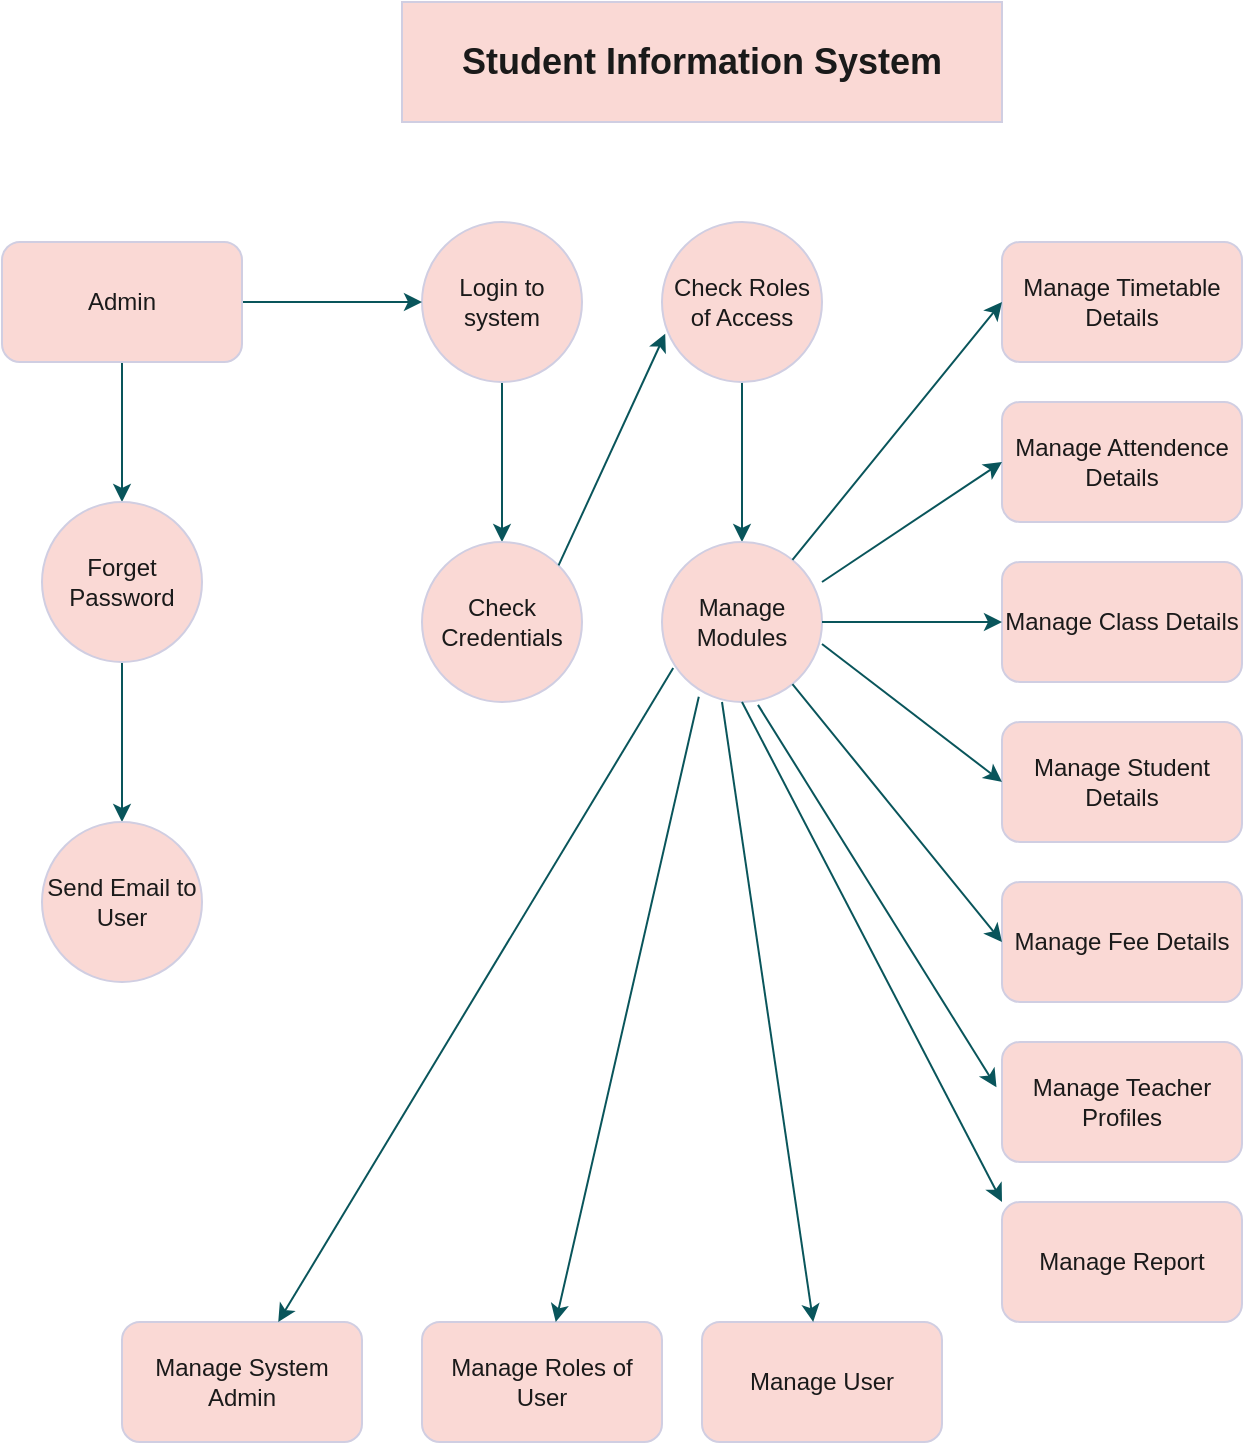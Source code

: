 <mxfile version="28.1.1" pages="2">
  <diagram name="Page-1" id="yHmcNwA38RGh0l4x-oKI">
    <mxGraphModel dx="1042" dy="562" grid="1" gridSize="10" guides="1" tooltips="1" connect="1" arrows="1" fold="1" page="1" pageScale="1" pageWidth="850" pageHeight="1100" math="0" shadow="0">
      <root>
        <mxCell id="0" />
        <mxCell id="1" parent="0" />
        <mxCell id="c4GDfyp7Qyg5FhWSQN_o-1" value="&lt;b&gt;&lt;font style=&quot;font-size: 18px;&quot;&gt;Student Information System&lt;/font&gt;&lt;/b&gt;" style="rounded=0;whiteSpace=wrap;html=1;fillColor=#FAD9D5;fontColor=#1A1A1A;strokeColor=#D0CEE2;labelBackgroundColor=none;" parent="1" vertex="1">
          <mxGeometry x="280" y="40" width="300" height="60" as="geometry" />
        </mxCell>
        <mxCell id="c4GDfyp7Qyg5FhWSQN_o-10" value="" style="edgeStyle=orthogonalEdgeStyle;rounded=0;orthogonalLoop=1;jettySize=auto;html=1;labelBackgroundColor=none;strokeColor=#09555B;fontColor=default;" parent="1" source="c4GDfyp7Qyg5FhWSQN_o-2" target="c4GDfyp7Qyg5FhWSQN_o-9" edge="1">
          <mxGeometry relative="1" as="geometry" />
        </mxCell>
        <mxCell id="c4GDfyp7Qyg5FhWSQN_o-2" value="Login to&lt;div&gt;system&lt;/div&gt;" style="ellipse;whiteSpace=wrap;html=1;aspect=fixed;fillColor=#FAD9D5;fontColor=#1A1A1A;strokeColor=#D0CEE2;labelBackgroundColor=none;" parent="1" vertex="1">
          <mxGeometry x="290" y="150" width="80" height="80" as="geometry" />
        </mxCell>
        <mxCell id="c4GDfyp7Qyg5FhWSQN_o-4" value="" style="edgeStyle=orthogonalEdgeStyle;rounded=0;orthogonalLoop=1;jettySize=auto;html=1;labelBackgroundColor=none;strokeColor=#09555B;fontColor=default;" parent="1" source="c4GDfyp7Qyg5FhWSQN_o-3" target="c4GDfyp7Qyg5FhWSQN_o-2" edge="1">
          <mxGeometry relative="1" as="geometry" />
        </mxCell>
        <mxCell id="c4GDfyp7Qyg5FhWSQN_o-6" value="" style="edgeStyle=orthogonalEdgeStyle;rounded=0;orthogonalLoop=1;jettySize=auto;html=1;labelBackgroundColor=none;strokeColor=#09555B;fontColor=default;" parent="1" source="c4GDfyp7Qyg5FhWSQN_o-3" target="c4GDfyp7Qyg5FhWSQN_o-5" edge="1">
          <mxGeometry relative="1" as="geometry" />
        </mxCell>
        <mxCell id="c4GDfyp7Qyg5FhWSQN_o-3" value="Admin" style="rounded=1;whiteSpace=wrap;html=1;fillColor=#FAD9D5;fontColor=#1A1A1A;strokeColor=#D0CEE2;labelBackgroundColor=none;" parent="1" vertex="1">
          <mxGeometry x="80" y="160" width="120" height="60" as="geometry" />
        </mxCell>
        <mxCell id="c4GDfyp7Qyg5FhWSQN_o-8" value="" style="edgeStyle=orthogonalEdgeStyle;rounded=0;orthogonalLoop=1;jettySize=auto;html=1;labelBackgroundColor=none;strokeColor=#09555B;fontColor=default;" parent="1" source="c4GDfyp7Qyg5FhWSQN_o-5" target="c4GDfyp7Qyg5FhWSQN_o-7" edge="1">
          <mxGeometry relative="1" as="geometry" />
        </mxCell>
        <mxCell id="c4GDfyp7Qyg5FhWSQN_o-5" value="Forget&lt;div&gt;Password&lt;/div&gt;" style="ellipse;whiteSpace=wrap;html=1;rounded=1;labelBackgroundColor=none;fillColor=#FAD9D5;strokeColor=#D0CEE2;fontColor=#1A1A1A;" parent="1" vertex="1">
          <mxGeometry x="100" y="290" width="80" height="80" as="geometry" />
        </mxCell>
        <mxCell id="c4GDfyp7Qyg5FhWSQN_o-7" value="Send Email to User" style="ellipse;whiteSpace=wrap;html=1;rounded=1;labelBackgroundColor=none;fillColor=#FAD9D5;strokeColor=#D0CEE2;fontColor=#1A1A1A;" parent="1" vertex="1">
          <mxGeometry x="100" y="450" width="80" height="80" as="geometry" />
        </mxCell>
        <mxCell id="c4GDfyp7Qyg5FhWSQN_o-9" value="Check Credentials" style="ellipse;whiteSpace=wrap;html=1;aspect=fixed;fillColor=#FAD9D5;fontColor=#1A1A1A;strokeColor=#D0CEE2;labelBackgroundColor=none;" parent="1" vertex="1">
          <mxGeometry x="290" y="310" width="80" height="80" as="geometry" />
        </mxCell>
        <mxCell id="c4GDfyp7Qyg5FhWSQN_o-13" value="" style="edgeStyle=orthogonalEdgeStyle;rounded=0;orthogonalLoop=1;jettySize=auto;html=1;labelBackgroundColor=none;strokeColor=#09555B;fontColor=default;" parent="1" source="c4GDfyp7Qyg5FhWSQN_o-11" target="c4GDfyp7Qyg5FhWSQN_o-12" edge="1">
          <mxGeometry relative="1" as="geometry" />
        </mxCell>
        <mxCell id="c4GDfyp7Qyg5FhWSQN_o-11" value="Check Roles of Access" style="ellipse;whiteSpace=wrap;html=1;aspect=fixed;fillColor=#FAD9D5;fontColor=#1A1A1A;strokeColor=#D0CEE2;labelBackgroundColor=none;" parent="1" vertex="1">
          <mxGeometry x="410" y="150" width="80" height="80" as="geometry" />
        </mxCell>
        <mxCell id="c4GDfyp7Qyg5FhWSQN_o-12" value="Manage Modules" style="ellipse;whiteSpace=wrap;html=1;aspect=fixed;fillColor=#FAD9D5;fontColor=#1A1A1A;strokeColor=#D0CEE2;labelBackgroundColor=none;" parent="1" vertex="1">
          <mxGeometry x="410" y="310" width="80" height="80" as="geometry" />
        </mxCell>
        <mxCell id="c4GDfyp7Qyg5FhWSQN_o-14" value="Manage Timetable Details" style="rounded=1;whiteSpace=wrap;html=1;labelBackgroundColor=none;fillColor=#FAD9D5;strokeColor=#D0CEE2;fontColor=#1A1A1A;" parent="1" vertex="1">
          <mxGeometry x="580" y="160" width="120" height="60" as="geometry" />
        </mxCell>
        <mxCell id="c4GDfyp7Qyg5FhWSQN_o-15" value="Manage Attendence Details" style="rounded=1;whiteSpace=wrap;html=1;labelBackgroundColor=none;fillColor=#FAD9D5;strokeColor=#D0CEE2;fontColor=#1A1A1A;" parent="1" vertex="1">
          <mxGeometry x="580" y="240" width="120" height="60" as="geometry" />
        </mxCell>
        <mxCell id="c4GDfyp7Qyg5FhWSQN_o-16" value="Manage Class Details" style="rounded=1;whiteSpace=wrap;html=1;labelBackgroundColor=none;fillColor=#FAD9D5;strokeColor=#D0CEE2;fontColor=#1A1A1A;" parent="1" vertex="1">
          <mxGeometry x="580" y="320" width="120" height="60" as="geometry" />
        </mxCell>
        <mxCell id="c4GDfyp7Qyg5FhWSQN_o-17" value="Manage Student Details" style="rounded=1;whiteSpace=wrap;html=1;labelBackgroundColor=none;fillColor=#FAD9D5;strokeColor=#D0CEE2;fontColor=#1A1A1A;" parent="1" vertex="1">
          <mxGeometry x="580" y="400" width="120" height="60" as="geometry" />
        </mxCell>
        <mxCell id="c4GDfyp7Qyg5FhWSQN_o-18" value="Manage Fee Details" style="rounded=1;whiteSpace=wrap;html=1;labelBackgroundColor=none;fillColor=#FAD9D5;strokeColor=#D0CEE2;fontColor=#1A1A1A;" parent="1" vertex="1">
          <mxGeometry x="580" y="480" width="120" height="60" as="geometry" />
        </mxCell>
        <mxCell id="c4GDfyp7Qyg5FhWSQN_o-19" value="Manage Teacher Profiles" style="rounded=1;whiteSpace=wrap;html=1;labelBackgroundColor=none;fillColor=#FAD9D5;strokeColor=#D0CEE2;fontColor=#1A1A1A;" parent="1" vertex="1">
          <mxGeometry x="580" y="560" width="120" height="60" as="geometry" />
        </mxCell>
        <mxCell id="c4GDfyp7Qyg5FhWSQN_o-20" value="" style="endArrow=classic;html=1;rounded=0;entryX=0;entryY=0.5;entryDx=0;entryDy=0;labelBackgroundColor=none;strokeColor=#09555B;fontColor=default;" parent="1" source="c4GDfyp7Qyg5FhWSQN_o-12" target="c4GDfyp7Qyg5FhWSQN_o-14" edge="1">
          <mxGeometry width="50" height="50" relative="1" as="geometry">
            <mxPoint x="470" y="300" as="sourcePoint" />
            <mxPoint x="570" y="190" as="targetPoint" />
          </mxGeometry>
        </mxCell>
        <mxCell id="c4GDfyp7Qyg5FhWSQN_o-21" value="" style="endArrow=classic;html=1;rounded=0;entryX=0;entryY=0.5;entryDx=0;entryDy=0;labelBackgroundColor=none;strokeColor=#09555B;fontColor=default;" parent="1" target="c4GDfyp7Qyg5FhWSQN_o-15" edge="1">
          <mxGeometry width="50" height="50" relative="1" as="geometry">
            <mxPoint x="490" y="330" as="sourcePoint" />
            <mxPoint x="450" y="330" as="targetPoint" />
          </mxGeometry>
        </mxCell>
        <mxCell id="c4GDfyp7Qyg5FhWSQN_o-22" value="" style="endArrow=classic;html=1;rounded=0;entryX=0;entryY=0.5;entryDx=0;entryDy=0;exitX=1;exitY=0.5;exitDx=0;exitDy=0;labelBackgroundColor=none;strokeColor=#09555B;fontColor=default;" parent="1" source="c4GDfyp7Qyg5FhWSQN_o-12" target="c4GDfyp7Qyg5FhWSQN_o-16" edge="1">
          <mxGeometry width="50" height="50" relative="1" as="geometry">
            <mxPoint x="400" y="380" as="sourcePoint" />
            <mxPoint x="450" y="330" as="targetPoint" />
          </mxGeometry>
        </mxCell>
        <mxCell id="c4GDfyp7Qyg5FhWSQN_o-23" value="" style="endArrow=classic;html=1;rounded=0;entryX=0;entryY=0.5;entryDx=0;entryDy=0;exitX=1;exitY=0.638;exitDx=0;exitDy=0;exitPerimeter=0;labelBackgroundColor=none;strokeColor=#09555B;fontColor=default;" parent="1" source="c4GDfyp7Qyg5FhWSQN_o-12" target="c4GDfyp7Qyg5FhWSQN_o-17" edge="1">
          <mxGeometry width="50" height="50" relative="1" as="geometry">
            <mxPoint x="400" y="380" as="sourcePoint" />
            <mxPoint x="450" y="330" as="targetPoint" />
          </mxGeometry>
        </mxCell>
        <mxCell id="c4GDfyp7Qyg5FhWSQN_o-24" value="" style="endArrow=classic;html=1;rounded=0;entryX=0;entryY=0.5;entryDx=0;entryDy=0;labelBackgroundColor=none;strokeColor=#09555B;fontColor=default;" parent="1" source="c4GDfyp7Qyg5FhWSQN_o-12" target="c4GDfyp7Qyg5FhWSQN_o-18" edge="1">
          <mxGeometry width="50" height="50" relative="1" as="geometry">
            <mxPoint x="400" y="380" as="sourcePoint" />
            <mxPoint x="450" y="330" as="targetPoint" />
          </mxGeometry>
        </mxCell>
        <mxCell id="c4GDfyp7Qyg5FhWSQN_o-25" value="" style="endArrow=classic;html=1;rounded=0;entryX=-0.023;entryY=0.377;entryDx=0;entryDy=0;entryPerimeter=0;exitX=0.6;exitY=1.018;exitDx=0;exitDy=0;exitPerimeter=0;labelBackgroundColor=none;strokeColor=#09555B;fontColor=default;" parent="1" source="c4GDfyp7Qyg5FhWSQN_o-12" target="c4GDfyp7Qyg5FhWSQN_o-19" edge="1">
          <mxGeometry width="50" height="50" relative="1" as="geometry">
            <mxPoint x="460" y="400" as="sourcePoint" />
            <mxPoint x="450" y="330" as="targetPoint" />
          </mxGeometry>
        </mxCell>
        <mxCell id="c4GDfyp7Qyg5FhWSQN_o-26" value="" style="endArrow=classic;html=1;rounded=0;exitX=1;exitY=0;exitDx=0;exitDy=0;entryX=0.02;entryY=0.698;entryDx=0;entryDy=0;entryPerimeter=0;labelBackgroundColor=none;strokeColor=#09555B;fontColor=default;" parent="1" source="c4GDfyp7Qyg5FhWSQN_o-9" target="c4GDfyp7Qyg5FhWSQN_o-11" edge="1">
          <mxGeometry width="50" height="50" relative="1" as="geometry">
            <mxPoint x="400" y="380" as="sourcePoint" />
            <mxPoint x="450" y="330" as="targetPoint" />
          </mxGeometry>
        </mxCell>
        <mxCell id="c4GDfyp7Qyg5FhWSQN_o-27" value="Manage Report" style="rounded=1;whiteSpace=wrap;html=1;labelBackgroundColor=none;fillColor=#FAD9D5;strokeColor=#D0CEE2;fontColor=#1A1A1A;" parent="1" vertex="1">
          <mxGeometry x="580" y="640" width="120" height="60" as="geometry" />
        </mxCell>
        <mxCell id="c4GDfyp7Qyg5FhWSQN_o-28" value="" style="endArrow=classic;html=1;rounded=0;entryX=0;entryY=0;entryDx=0;entryDy=0;exitX=0.5;exitY=1;exitDx=0;exitDy=0;labelBackgroundColor=none;strokeColor=#09555B;fontColor=default;" parent="1" source="c4GDfyp7Qyg5FhWSQN_o-12" target="c4GDfyp7Qyg5FhWSQN_o-27" edge="1">
          <mxGeometry width="50" height="50" relative="1" as="geometry">
            <mxPoint x="450" y="400" as="sourcePoint" />
            <mxPoint x="450" y="470" as="targetPoint" />
          </mxGeometry>
        </mxCell>
        <mxCell id="c4GDfyp7Qyg5FhWSQN_o-29" value="Manage User" style="rounded=1;whiteSpace=wrap;html=1;labelBackgroundColor=none;fillColor=#FAD9D5;strokeColor=#D0CEE2;fontColor=#1A1A1A;" parent="1" vertex="1">
          <mxGeometry x="430" y="700" width="120" height="60" as="geometry" />
        </mxCell>
        <mxCell id="c4GDfyp7Qyg5FhWSQN_o-30" value="Manage Roles of User" style="rounded=1;whiteSpace=wrap;html=1;labelBackgroundColor=none;fillColor=#FAD9D5;strokeColor=#D0CEE2;fontColor=#1A1A1A;" parent="1" vertex="1">
          <mxGeometry x="290" y="700" width="120" height="60" as="geometry" />
        </mxCell>
        <mxCell id="c4GDfyp7Qyg5FhWSQN_o-31" value="Manage System Admin" style="rounded=1;whiteSpace=wrap;html=1;labelBackgroundColor=none;fillColor=#FAD9D5;strokeColor=#D0CEE2;fontColor=#1A1A1A;" parent="1" vertex="1">
          <mxGeometry x="140" y="700" width="120" height="60" as="geometry" />
        </mxCell>
        <mxCell id="c4GDfyp7Qyg5FhWSQN_o-32" value="" style="endArrow=classic;html=1;rounded=0;exitX=0.23;exitY=0.967;exitDx=0;exitDy=0;exitPerimeter=0;labelBackgroundColor=none;strokeColor=#09555B;fontColor=default;" parent="1" source="c4GDfyp7Qyg5FhWSQN_o-12" target="c4GDfyp7Qyg5FhWSQN_o-30" edge="1">
          <mxGeometry width="50" height="50" relative="1" as="geometry">
            <mxPoint x="440" y="400" as="sourcePoint" />
            <mxPoint x="510" y="530" as="targetPoint" />
          </mxGeometry>
        </mxCell>
        <mxCell id="c4GDfyp7Qyg5FhWSQN_o-33" value="" style="endArrow=classic;html=1;rounded=0;exitX=0.07;exitY=0.788;exitDx=0;exitDy=0;exitPerimeter=0;labelBackgroundColor=none;strokeColor=#09555B;fontColor=default;" parent="1" source="c4GDfyp7Qyg5FhWSQN_o-12" target="c4GDfyp7Qyg5FhWSQN_o-31" edge="1">
          <mxGeometry width="50" height="50" relative="1" as="geometry">
            <mxPoint x="360" y="500" as="sourcePoint" />
            <mxPoint x="400" y="460" as="targetPoint" />
          </mxGeometry>
        </mxCell>
        <mxCell id="c4GDfyp7Qyg5FhWSQN_o-34" value="" style="endArrow=classic;html=1;rounded=0;labelBackgroundColor=none;strokeColor=#09555B;fontColor=default;" parent="1" target="c4GDfyp7Qyg5FhWSQN_o-29" edge="1">
          <mxGeometry width="50" height="50" relative="1" as="geometry">
            <mxPoint x="440" y="390" as="sourcePoint" />
            <mxPoint x="450" y="480" as="targetPoint" />
            <Array as="points">
              <mxPoint x="440" y="390" />
            </Array>
          </mxGeometry>
        </mxCell>
      </root>
    </mxGraphModel>
  </diagram>
  <diagram id="WlltoTpDhLC3m25NH_Wr" name="Page-2">
    <mxGraphModel dx="1042" dy="614" grid="0" gridSize="10" guides="1" tooltips="1" connect="1" arrows="1" fold="1" page="0" pageScale="1" pageWidth="850" pageHeight="1100" math="0" shadow="0">
      <root>
        <mxCell id="0" />
        <mxCell id="1" parent="0" />
      </root>
    </mxGraphModel>
  </diagram>
</mxfile>
